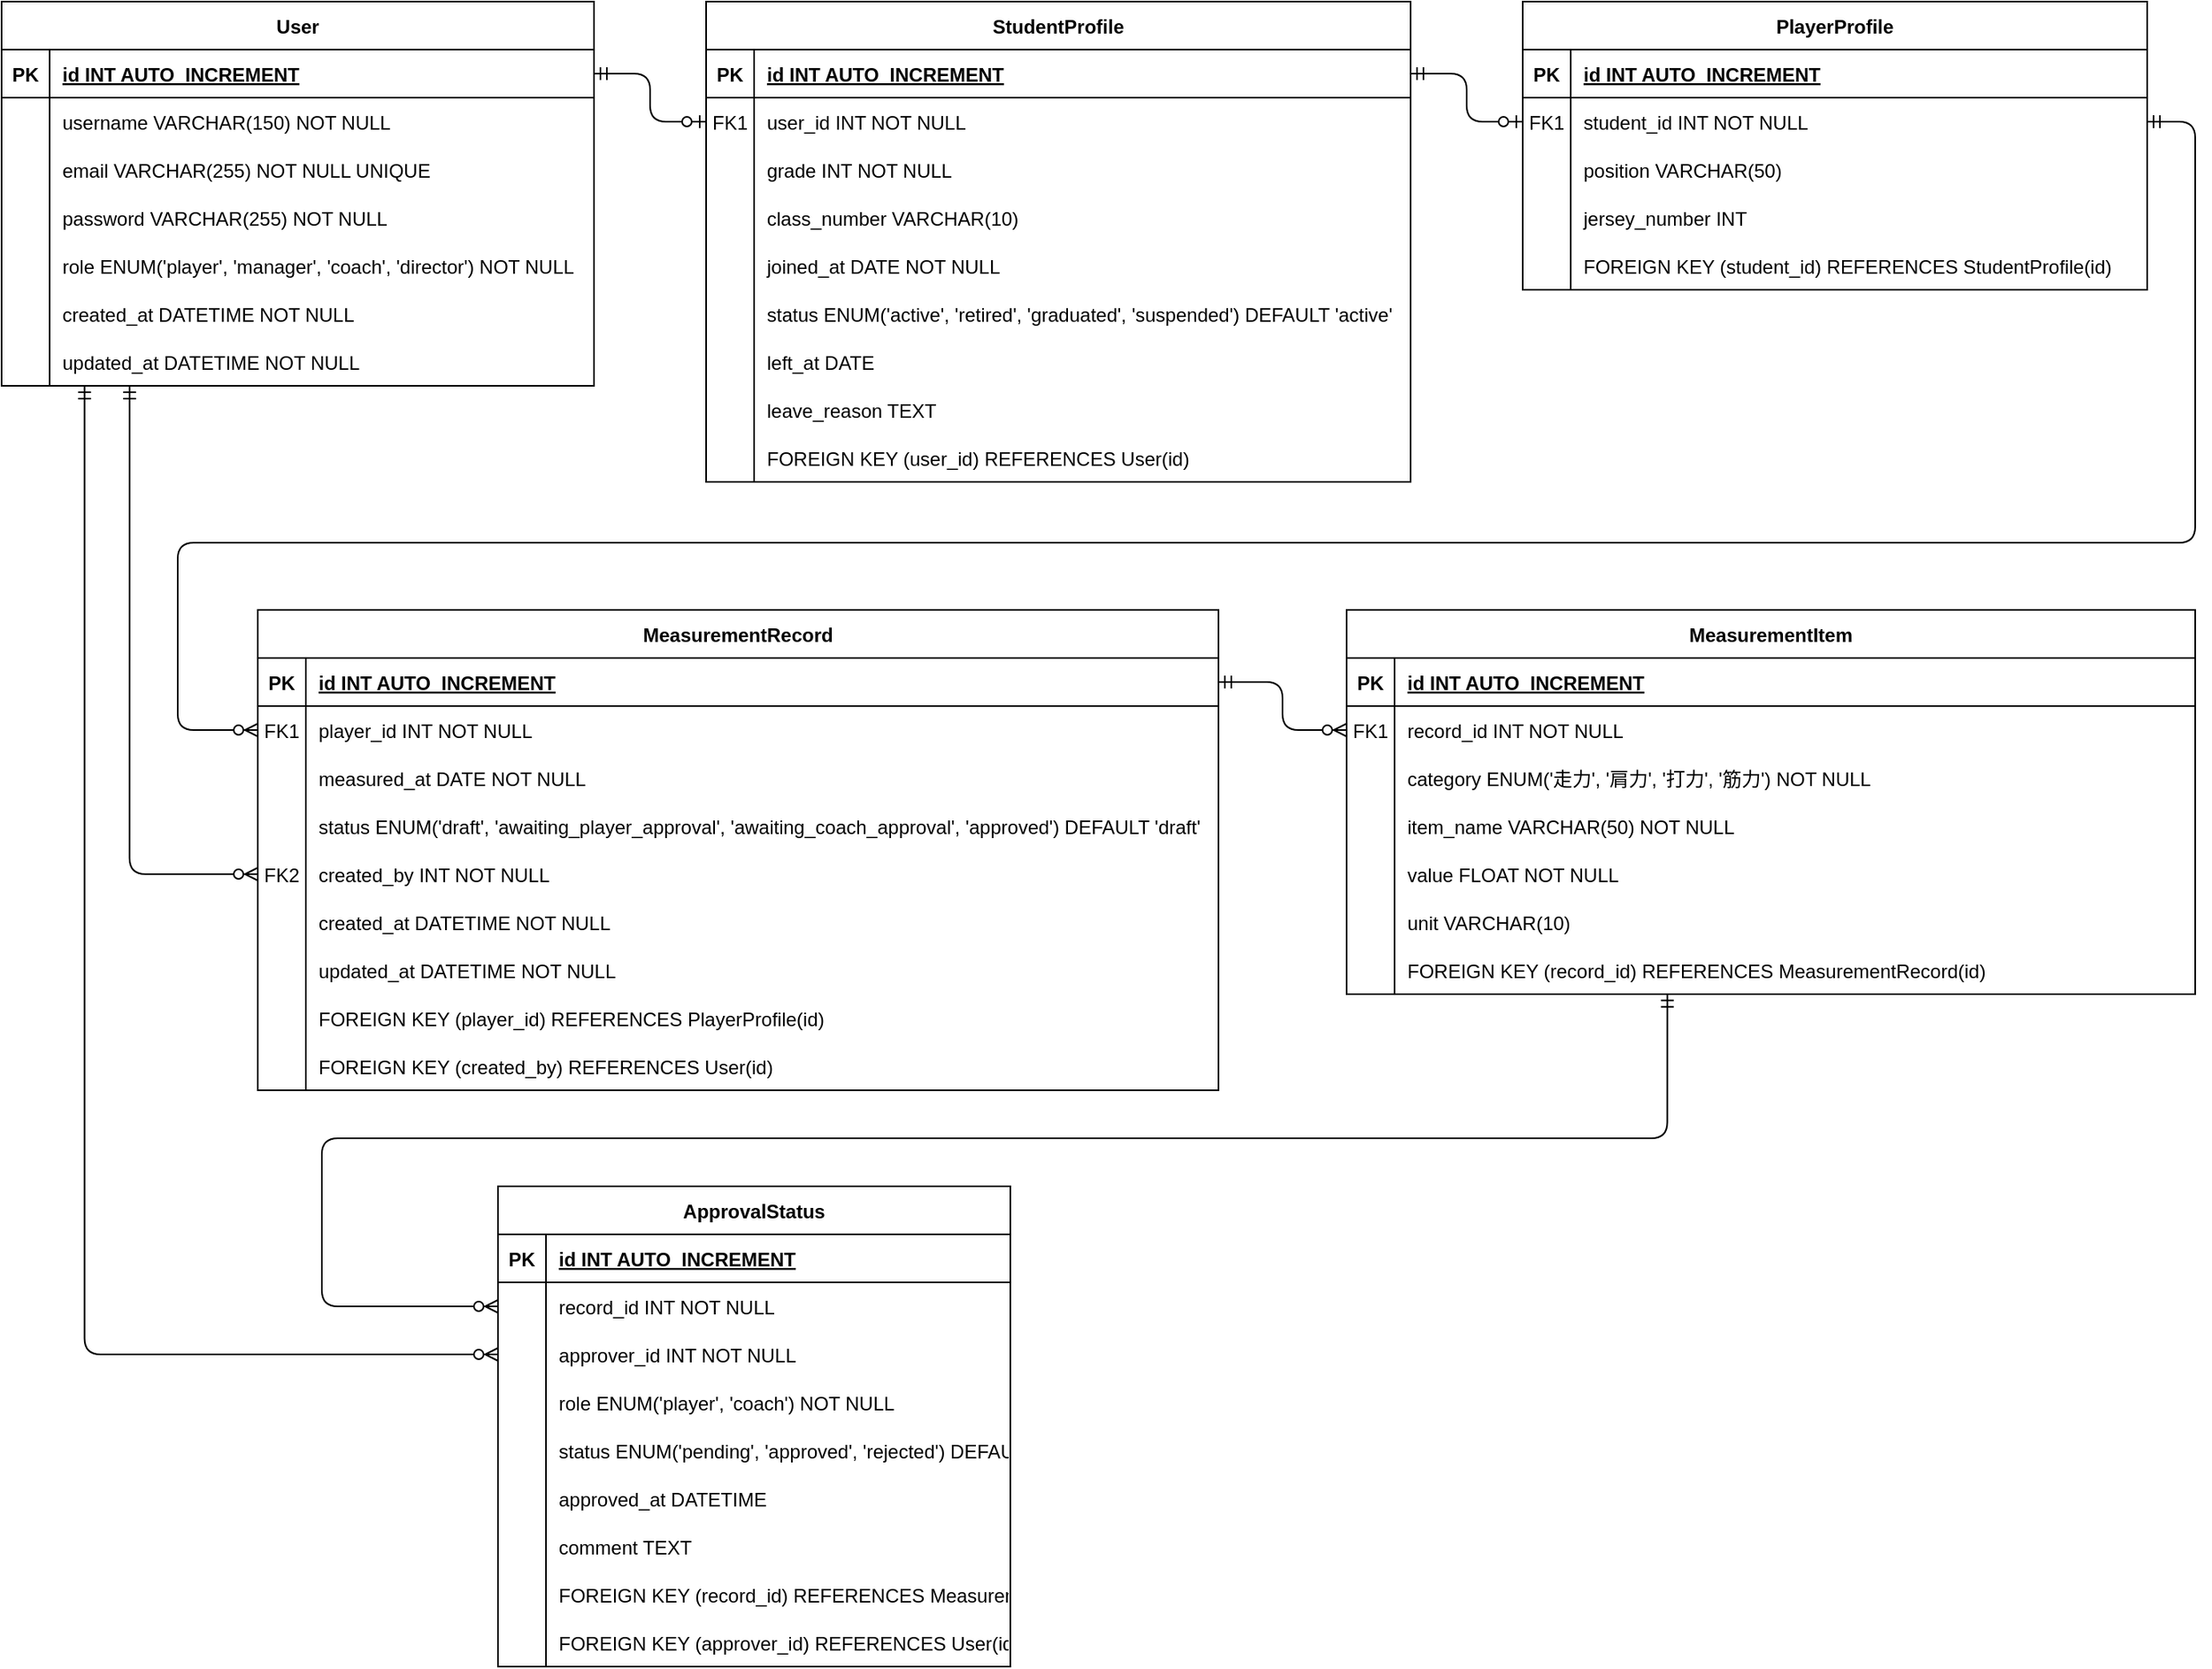 <mxfile version="27.0.9">
  <diagram id="R2lEEEUBdFMjLlhIrx00" name="Page-1">
    <mxGraphModel dx="3227" dy="1482" grid="1" gridSize="10" guides="1" tooltips="1" connect="1" arrows="1" fold="1" page="1" pageScale="1" pageWidth="850" pageHeight="1100" math="0" shadow="0" extFonts="Permanent Marker^https://fonts.googleapis.com/css?family=Permanent+Marker">
      <root>
        <mxCell id="0" />
        <mxCell id="1" parent="0" />
        <mxCell id="RUxIvZRB7XPH0YZIQcYa-138" value="User" style="shape=table;startSize=30;container=1;collapsible=1;childLayout=tableLayout;fixedRows=1;rowLines=0;fontStyle=1;align=center;resizeLast=1;" parent="1" vertex="1">
          <mxGeometry x="-820" y="30" width="370" height="240" as="geometry" />
        </mxCell>
        <mxCell id="RUxIvZRB7XPH0YZIQcYa-139" value="" style="shape=tableRow;horizontal=0;startSize=0;swimlaneHead=0;swimlaneBody=0;fillColor=none;collapsible=0;dropTarget=0;points=[[0,0.5],[1,0.5]];portConstraint=eastwest;strokeColor=inherit;top=0;left=0;right=0;bottom=1;" parent="RUxIvZRB7XPH0YZIQcYa-138" vertex="1">
          <mxGeometry y="30" width="370" height="30" as="geometry" />
        </mxCell>
        <mxCell id="RUxIvZRB7XPH0YZIQcYa-140" value="PK" style="shape=partialRectangle;overflow=hidden;connectable=0;fillColor=none;strokeColor=inherit;top=0;left=0;bottom=0;right=0;fontStyle=1;" parent="RUxIvZRB7XPH0YZIQcYa-139" vertex="1">
          <mxGeometry width="30" height="30" as="geometry">
            <mxRectangle width="30" height="30" as="alternateBounds" />
          </mxGeometry>
        </mxCell>
        <mxCell id="RUxIvZRB7XPH0YZIQcYa-141" value="id INT  AUTO_INCREMENT" style="shape=partialRectangle;overflow=hidden;connectable=0;fillColor=none;align=left;strokeColor=inherit;top=0;left=0;bottom=0;right=0;spacingLeft=6;fontStyle=5;" parent="RUxIvZRB7XPH0YZIQcYa-139" vertex="1">
          <mxGeometry x="30" width="340" height="30" as="geometry">
            <mxRectangle width="340" height="30" as="alternateBounds" />
          </mxGeometry>
        </mxCell>
        <mxCell id="RUxIvZRB7XPH0YZIQcYa-142" value="" style="shape=tableRow;horizontal=0;startSize=0;swimlaneHead=0;swimlaneBody=0;fillColor=none;collapsible=0;dropTarget=0;points=[[0,0.5],[1,0.5]];portConstraint=eastwest;strokeColor=inherit;top=0;left=0;right=0;bottom=0;" parent="RUxIvZRB7XPH0YZIQcYa-138" vertex="1">
          <mxGeometry y="60" width="370" height="30" as="geometry" />
        </mxCell>
        <mxCell id="RUxIvZRB7XPH0YZIQcYa-143" value="" style="shape=partialRectangle;overflow=hidden;connectable=0;fillColor=none;strokeColor=inherit;top=0;left=0;bottom=0;right=0;" parent="RUxIvZRB7XPH0YZIQcYa-142" vertex="1">
          <mxGeometry width="30" height="30" as="geometry">
            <mxRectangle width="30" height="30" as="alternateBounds" />
          </mxGeometry>
        </mxCell>
        <mxCell id="RUxIvZRB7XPH0YZIQcYa-144" value="username VARCHAR(150) NOT NULL" style="shape=partialRectangle;overflow=hidden;connectable=0;fillColor=none;align=left;strokeColor=inherit;top=0;left=0;bottom=0;right=0;spacingLeft=6;" parent="RUxIvZRB7XPH0YZIQcYa-142" vertex="1">
          <mxGeometry x="30" width="340" height="30" as="geometry">
            <mxRectangle width="340" height="30" as="alternateBounds" />
          </mxGeometry>
        </mxCell>
        <mxCell id="RUxIvZRB7XPH0YZIQcYa-145" value="" style="shape=tableRow;horizontal=0;startSize=0;swimlaneHead=0;swimlaneBody=0;fillColor=none;collapsible=0;dropTarget=0;points=[[0,0.5],[1,0.5]];portConstraint=eastwest;strokeColor=inherit;top=0;left=0;right=0;bottom=0;" parent="RUxIvZRB7XPH0YZIQcYa-138" vertex="1">
          <mxGeometry y="90" width="370" height="30" as="geometry" />
        </mxCell>
        <mxCell id="RUxIvZRB7XPH0YZIQcYa-146" value="" style="shape=partialRectangle;overflow=hidden;connectable=0;fillColor=none;strokeColor=inherit;top=0;left=0;bottom=0;right=0;" parent="RUxIvZRB7XPH0YZIQcYa-145" vertex="1">
          <mxGeometry width="30" height="30" as="geometry">
            <mxRectangle width="30" height="30" as="alternateBounds" />
          </mxGeometry>
        </mxCell>
        <mxCell id="RUxIvZRB7XPH0YZIQcYa-147" value="email VARCHAR(255) NOT NULL UNIQUE" style="shape=partialRectangle;overflow=hidden;connectable=0;fillColor=none;align=left;strokeColor=inherit;top=0;left=0;bottom=0;right=0;spacingLeft=6;" parent="RUxIvZRB7XPH0YZIQcYa-145" vertex="1">
          <mxGeometry x="30" width="340" height="30" as="geometry">
            <mxRectangle width="340" height="30" as="alternateBounds" />
          </mxGeometry>
        </mxCell>
        <mxCell id="RUxIvZRB7XPH0YZIQcYa-148" value="" style="shape=tableRow;horizontal=0;startSize=0;swimlaneHead=0;swimlaneBody=0;fillColor=none;collapsible=0;dropTarget=0;points=[[0,0.5],[1,0.5]];portConstraint=eastwest;strokeColor=inherit;top=0;left=0;right=0;bottom=0;" parent="RUxIvZRB7XPH0YZIQcYa-138" vertex="1">
          <mxGeometry y="120" width="370" height="30" as="geometry" />
        </mxCell>
        <mxCell id="RUxIvZRB7XPH0YZIQcYa-149" value="" style="shape=partialRectangle;overflow=hidden;connectable=0;fillColor=none;strokeColor=inherit;top=0;left=0;bottom=0;right=0;" parent="RUxIvZRB7XPH0YZIQcYa-148" vertex="1">
          <mxGeometry width="30" height="30" as="geometry">
            <mxRectangle width="30" height="30" as="alternateBounds" />
          </mxGeometry>
        </mxCell>
        <mxCell id="RUxIvZRB7XPH0YZIQcYa-150" value="password VARCHAR(255) NOT NULL" style="shape=partialRectangle;overflow=hidden;connectable=0;fillColor=none;align=left;strokeColor=inherit;top=0;left=0;bottom=0;right=0;spacingLeft=6;" parent="RUxIvZRB7XPH0YZIQcYa-148" vertex="1">
          <mxGeometry x="30" width="340" height="30" as="geometry">
            <mxRectangle width="340" height="30" as="alternateBounds" />
          </mxGeometry>
        </mxCell>
        <mxCell id="RUxIvZRB7XPH0YZIQcYa-151" value="" style="shape=tableRow;horizontal=0;startSize=0;swimlaneHead=0;swimlaneBody=0;fillColor=none;collapsible=0;dropTarget=0;points=[[0,0.5],[1,0.5]];portConstraint=eastwest;strokeColor=inherit;top=0;left=0;right=0;bottom=0;" parent="RUxIvZRB7XPH0YZIQcYa-138" vertex="1">
          <mxGeometry y="150" width="370" height="30" as="geometry" />
        </mxCell>
        <mxCell id="RUxIvZRB7XPH0YZIQcYa-152" value="" style="shape=partialRectangle;overflow=hidden;connectable=0;fillColor=none;strokeColor=inherit;top=0;left=0;bottom=0;right=0;" parent="RUxIvZRB7XPH0YZIQcYa-151" vertex="1">
          <mxGeometry width="30" height="30" as="geometry">
            <mxRectangle width="30" height="30" as="alternateBounds" />
          </mxGeometry>
        </mxCell>
        <mxCell id="RUxIvZRB7XPH0YZIQcYa-153" value="role ENUM(&#39;player&#39;, &#39;manager&#39;, &#39;coach&#39;, &#39;director&#39;) NOT NULL" style="shape=partialRectangle;overflow=hidden;connectable=0;fillColor=none;align=left;strokeColor=inherit;top=0;left=0;bottom=0;right=0;spacingLeft=6;" parent="RUxIvZRB7XPH0YZIQcYa-151" vertex="1">
          <mxGeometry x="30" width="340" height="30" as="geometry">
            <mxRectangle width="340" height="30" as="alternateBounds" />
          </mxGeometry>
        </mxCell>
        <mxCell id="RUxIvZRB7XPH0YZIQcYa-154" value="" style="shape=tableRow;horizontal=0;startSize=0;swimlaneHead=0;swimlaneBody=0;fillColor=none;collapsible=0;dropTarget=0;points=[[0,0.5],[1,0.5]];portConstraint=eastwest;strokeColor=inherit;top=0;left=0;right=0;bottom=0;" parent="RUxIvZRB7XPH0YZIQcYa-138" vertex="1">
          <mxGeometry y="180" width="370" height="30" as="geometry" />
        </mxCell>
        <mxCell id="RUxIvZRB7XPH0YZIQcYa-155" value="" style="shape=partialRectangle;overflow=hidden;connectable=0;fillColor=none;strokeColor=inherit;top=0;left=0;bottom=0;right=0;" parent="RUxIvZRB7XPH0YZIQcYa-154" vertex="1">
          <mxGeometry width="30" height="30" as="geometry">
            <mxRectangle width="30" height="30" as="alternateBounds" />
          </mxGeometry>
        </mxCell>
        <mxCell id="RUxIvZRB7XPH0YZIQcYa-156" value="created_at DATETIME NOT NULL" style="shape=partialRectangle;overflow=hidden;connectable=0;fillColor=none;align=left;strokeColor=inherit;top=0;left=0;bottom=0;right=0;spacingLeft=6;" parent="RUxIvZRB7XPH0YZIQcYa-154" vertex="1">
          <mxGeometry x="30" width="340" height="30" as="geometry">
            <mxRectangle width="340" height="30" as="alternateBounds" />
          </mxGeometry>
        </mxCell>
        <mxCell id="RUxIvZRB7XPH0YZIQcYa-157" value="" style="shape=tableRow;horizontal=0;startSize=0;swimlaneHead=0;swimlaneBody=0;fillColor=none;collapsible=0;dropTarget=0;points=[[0,0.5],[1,0.5]];portConstraint=eastwest;strokeColor=inherit;top=0;left=0;right=0;bottom=0;" parent="RUxIvZRB7XPH0YZIQcYa-138" vertex="1">
          <mxGeometry y="210" width="370" height="30" as="geometry" />
        </mxCell>
        <mxCell id="RUxIvZRB7XPH0YZIQcYa-158" value="" style="shape=partialRectangle;overflow=hidden;connectable=0;fillColor=none;strokeColor=inherit;top=0;left=0;bottom=0;right=0;" parent="RUxIvZRB7XPH0YZIQcYa-157" vertex="1">
          <mxGeometry width="30" height="30" as="geometry">
            <mxRectangle width="30" height="30" as="alternateBounds" />
          </mxGeometry>
        </mxCell>
        <mxCell id="RUxIvZRB7XPH0YZIQcYa-159" value="updated_at DATETIME NOT NULL" style="shape=partialRectangle;overflow=hidden;connectable=0;fillColor=none;align=left;strokeColor=inherit;top=0;left=0;bottom=0;right=0;spacingLeft=6;" parent="RUxIvZRB7XPH0YZIQcYa-157" vertex="1">
          <mxGeometry x="30" width="340" height="30" as="geometry">
            <mxRectangle width="340" height="30" as="alternateBounds" />
          </mxGeometry>
        </mxCell>
        <mxCell id="RUxIvZRB7XPH0YZIQcYa-160" value="StudentProfile" style="shape=table;startSize=30;container=1;collapsible=1;childLayout=tableLayout;fixedRows=1;rowLines=0;fontStyle=1;align=center;resizeLast=1;" parent="1" vertex="1">
          <mxGeometry x="-380" y="30" width="440" height="300" as="geometry" />
        </mxCell>
        <mxCell id="RUxIvZRB7XPH0YZIQcYa-161" value="" style="shape=tableRow;horizontal=0;startSize=0;swimlaneHead=0;swimlaneBody=0;fillColor=none;collapsible=0;dropTarget=0;points=[[0,0.5],[1,0.5]];portConstraint=eastwest;strokeColor=inherit;top=0;left=0;right=0;bottom=1;" parent="RUxIvZRB7XPH0YZIQcYa-160" vertex="1">
          <mxGeometry y="30" width="440" height="30" as="geometry" />
        </mxCell>
        <mxCell id="RUxIvZRB7XPH0YZIQcYa-162" value="PK" style="shape=partialRectangle;overflow=hidden;connectable=0;fillColor=none;strokeColor=inherit;top=0;left=0;bottom=0;right=0;fontStyle=1;" parent="RUxIvZRB7XPH0YZIQcYa-161" vertex="1">
          <mxGeometry width="30" height="30" as="geometry">
            <mxRectangle width="30" height="30" as="alternateBounds" />
          </mxGeometry>
        </mxCell>
        <mxCell id="RUxIvZRB7XPH0YZIQcYa-163" value="id INT  AUTO_INCREMENT" style="shape=partialRectangle;overflow=hidden;connectable=0;fillColor=none;align=left;strokeColor=inherit;top=0;left=0;bottom=0;right=0;spacingLeft=6;fontStyle=5;" parent="RUxIvZRB7XPH0YZIQcYa-161" vertex="1">
          <mxGeometry x="30" width="410" height="30" as="geometry">
            <mxRectangle width="410" height="30" as="alternateBounds" />
          </mxGeometry>
        </mxCell>
        <mxCell id="RUxIvZRB7XPH0YZIQcYa-164" value="" style="shape=tableRow;horizontal=0;startSize=0;swimlaneHead=0;swimlaneBody=0;fillColor=none;collapsible=0;dropTarget=0;points=[[0,0.5],[1,0.5]];portConstraint=eastwest;strokeColor=inherit;top=0;left=0;right=0;bottom=0;" parent="RUxIvZRB7XPH0YZIQcYa-160" vertex="1">
          <mxGeometry y="60" width="440" height="30" as="geometry" />
        </mxCell>
        <mxCell id="RUxIvZRB7XPH0YZIQcYa-165" value="FK1" style="shape=partialRectangle;overflow=hidden;connectable=0;fillColor=none;strokeColor=inherit;top=0;left=0;bottom=0;right=0;" parent="RUxIvZRB7XPH0YZIQcYa-164" vertex="1">
          <mxGeometry width="30" height="30" as="geometry">
            <mxRectangle width="30" height="30" as="alternateBounds" />
          </mxGeometry>
        </mxCell>
        <mxCell id="RUxIvZRB7XPH0YZIQcYa-166" value="user_id INT NOT NULL" style="shape=partialRectangle;overflow=hidden;connectable=0;fillColor=none;align=left;strokeColor=inherit;top=0;left=0;bottom=0;right=0;spacingLeft=6;" parent="RUxIvZRB7XPH0YZIQcYa-164" vertex="1">
          <mxGeometry x="30" width="410" height="30" as="geometry">
            <mxRectangle width="410" height="30" as="alternateBounds" />
          </mxGeometry>
        </mxCell>
        <mxCell id="RUxIvZRB7XPH0YZIQcYa-167" value="" style="shape=tableRow;horizontal=0;startSize=0;swimlaneHead=0;swimlaneBody=0;fillColor=none;collapsible=0;dropTarget=0;points=[[0,0.5],[1,0.5]];portConstraint=eastwest;strokeColor=inherit;top=0;left=0;right=0;bottom=0;" parent="RUxIvZRB7XPH0YZIQcYa-160" vertex="1">
          <mxGeometry y="90" width="440" height="30" as="geometry" />
        </mxCell>
        <mxCell id="RUxIvZRB7XPH0YZIQcYa-168" value="" style="shape=partialRectangle;overflow=hidden;connectable=0;fillColor=none;strokeColor=inherit;top=0;left=0;bottom=0;right=0;" parent="RUxIvZRB7XPH0YZIQcYa-167" vertex="1">
          <mxGeometry width="30" height="30" as="geometry">
            <mxRectangle width="30" height="30" as="alternateBounds" />
          </mxGeometry>
        </mxCell>
        <mxCell id="RUxIvZRB7XPH0YZIQcYa-169" value="grade INT NOT NULL" style="shape=partialRectangle;overflow=hidden;connectable=0;fillColor=none;align=left;strokeColor=inherit;top=0;left=0;bottom=0;right=0;spacingLeft=6;" parent="RUxIvZRB7XPH0YZIQcYa-167" vertex="1">
          <mxGeometry x="30" width="410" height="30" as="geometry">
            <mxRectangle width="410" height="30" as="alternateBounds" />
          </mxGeometry>
        </mxCell>
        <mxCell id="RUxIvZRB7XPH0YZIQcYa-170" value="" style="shape=tableRow;horizontal=0;startSize=0;swimlaneHead=0;swimlaneBody=0;fillColor=none;collapsible=0;dropTarget=0;points=[[0,0.5],[1,0.5]];portConstraint=eastwest;strokeColor=inherit;top=0;left=0;right=0;bottom=0;" parent="RUxIvZRB7XPH0YZIQcYa-160" vertex="1">
          <mxGeometry y="120" width="440" height="30" as="geometry" />
        </mxCell>
        <mxCell id="RUxIvZRB7XPH0YZIQcYa-171" value="" style="shape=partialRectangle;overflow=hidden;connectable=0;fillColor=none;strokeColor=inherit;top=0;left=0;bottom=0;right=0;" parent="RUxIvZRB7XPH0YZIQcYa-170" vertex="1">
          <mxGeometry width="30" height="30" as="geometry">
            <mxRectangle width="30" height="30" as="alternateBounds" />
          </mxGeometry>
        </mxCell>
        <mxCell id="RUxIvZRB7XPH0YZIQcYa-172" value="class_number VARCHAR(10)" style="shape=partialRectangle;overflow=hidden;connectable=0;fillColor=none;align=left;strokeColor=inherit;top=0;left=0;bottom=0;right=0;spacingLeft=6;" parent="RUxIvZRB7XPH0YZIQcYa-170" vertex="1">
          <mxGeometry x="30" width="410" height="30" as="geometry">
            <mxRectangle width="410" height="30" as="alternateBounds" />
          </mxGeometry>
        </mxCell>
        <mxCell id="RUxIvZRB7XPH0YZIQcYa-173" value="" style="shape=tableRow;horizontal=0;startSize=0;swimlaneHead=0;swimlaneBody=0;fillColor=none;collapsible=0;dropTarget=0;points=[[0,0.5],[1,0.5]];portConstraint=eastwest;strokeColor=inherit;top=0;left=0;right=0;bottom=0;" parent="RUxIvZRB7XPH0YZIQcYa-160" vertex="1">
          <mxGeometry y="150" width="440" height="30" as="geometry" />
        </mxCell>
        <mxCell id="RUxIvZRB7XPH0YZIQcYa-174" value="" style="shape=partialRectangle;overflow=hidden;connectable=0;fillColor=none;strokeColor=inherit;top=0;left=0;bottom=0;right=0;" parent="RUxIvZRB7XPH0YZIQcYa-173" vertex="1">
          <mxGeometry width="30" height="30" as="geometry">
            <mxRectangle width="30" height="30" as="alternateBounds" />
          </mxGeometry>
        </mxCell>
        <mxCell id="RUxIvZRB7XPH0YZIQcYa-175" value="joined_at DATE NOT NULL" style="shape=partialRectangle;overflow=hidden;connectable=0;fillColor=none;align=left;strokeColor=inherit;top=0;left=0;bottom=0;right=0;spacingLeft=6;" parent="RUxIvZRB7XPH0YZIQcYa-173" vertex="1">
          <mxGeometry x="30" width="410" height="30" as="geometry">
            <mxRectangle width="410" height="30" as="alternateBounds" />
          </mxGeometry>
        </mxCell>
        <mxCell id="RUxIvZRB7XPH0YZIQcYa-176" value="" style="shape=tableRow;horizontal=0;startSize=0;swimlaneHead=0;swimlaneBody=0;fillColor=none;collapsible=0;dropTarget=0;points=[[0,0.5],[1,0.5]];portConstraint=eastwest;strokeColor=inherit;top=0;left=0;right=0;bottom=0;" parent="RUxIvZRB7XPH0YZIQcYa-160" vertex="1">
          <mxGeometry y="180" width="440" height="30" as="geometry" />
        </mxCell>
        <mxCell id="RUxIvZRB7XPH0YZIQcYa-177" value="" style="shape=partialRectangle;overflow=hidden;connectable=0;fillColor=none;strokeColor=inherit;top=0;left=0;bottom=0;right=0;" parent="RUxIvZRB7XPH0YZIQcYa-176" vertex="1">
          <mxGeometry width="30" height="30" as="geometry">
            <mxRectangle width="30" height="30" as="alternateBounds" />
          </mxGeometry>
        </mxCell>
        <mxCell id="RUxIvZRB7XPH0YZIQcYa-178" value="status ENUM(&#39;active&#39;, &#39;retired&#39;, &#39;graduated&#39;, &#39;suspended&#39;) DEFAULT &#39;active&#39;" style="shape=partialRectangle;overflow=hidden;connectable=0;fillColor=none;align=left;strokeColor=inherit;top=0;left=0;bottom=0;right=0;spacingLeft=6;" parent="RUxIvZRB7XPH0YZIQcYa-176" vertex="1">
          <mxGeometry x="30" width="410" height="30" as="geometry">
            <mxRectangle width="410" height="30" as="alternateBounds" />
          </mxGeometry>
        </mxCell>
        <mxCell id="RUxIvZRB7XPH0YZIQcYa-179" value="" style="shape=tableRow;horizontal=0;startSize=0;swimlaneHead=0;swimlaneBody=0;fillColor=none;collapsible=0;dropTarget=0;points=[[0,0.5],[1,0.5]];portConstraint=eastwest;strokeColor=inherit;top=0;left=0;right=0;bottom=0;" parent="RUxIvZRB7XPH0YZIQcYa-160" vertex="1">
          <mxGeometry y="210" width="440" height="30" as="geometry" />
        </mxCell>
        <mxCell id="RUxIvZRB7XPH0YZIQcYa-180" value="" style="shape=partialRectangle;overflow=hidden;connectable=0;fillColor=none;strokeColor=inherit;top=0;left=0;bottom=0;right=0;" parent="RUxIvZRB7XPH0YZIQcYa-179" vertex="1">
          <mxGeometry width="30" height="30" as="geometry">
            <mxRectangle width="30" height="30" as="alternateBounds" />
          </mxGeometry>
        </mxCell>
        <mxCell id="RUxIvZRB7XPH0YZIQcYa-181" value="left_at DATE" style="shape=partialRectangle;overflow=hidden;connectable=0;fillColor=none;align=left;strokeColor=inherit;top=0;left=0;bottom=0;right=0;spacingLeft=6;" parent="RUxIvZRB7XPH0YZIQcYa-179" vertex="1">
          <mxGeometry x="30" width="410" height="30" as="geometry">
            <mxRectangle width="410" height="30" as="alternateBounds" />
          </mxGeometry>
        </mxCell>
        <mxCell id="RUxIvZRB7XPH0YZIQcYa-182" value="" style="shape=tableRow;horizontal=0;startSize=0;swimlaneHead=0;swimlaneBody=0;fillColor=none;collapsible=0;dropTarget=0;points=[[0,0.5],[1,0.5]];portConstraint=eastwest;strokeColor=inherit;top=0;left=0;right=0;bottom=0;" parent="RUxIvZRB7XPH0YZIQcYa-160" vertex="1">
          <mxGeometry y="240" width="440" height="30" as="geometry" />
        </mxCell>
        <mxCell id="RUxIvZRB7XPH0YZIQcYa-183" value="" style="shape=partialRectangle;overflow=hidden;connectable=0;fillColor=none;strokeColor=inherit;top=0;left=0;bottom=0;right=0;" parent="RUxIvZRB7XPH0YZIQcYa-182" vertex="1">
          <mxGeometry width="30" height="30" as="geometry">
            <mxRectangle width="30" height="30" as="alternateBounds" />
          </mxGeometry>
        </mxCell>
        <mxCell id="RUxIvZRB7XPH0YZIQcYa-184" value="leave_reason TEXT" style="shape=partialRectangle;overflow=hidden;connectable=0;fillColor=none;align=left;strokeColor=inherit;top=0;left=0;bottom=0;right=0;spacingLeft=6;" parent="RUxIvZRB7XPH0YZIQcYa-182" vertex="1">
          <mxGeometry x="30" width="410" height="30" as="geometry">
            <mxRectangle width="410" height="30" as="alternateBounds" />
          </mxGeometry>
        </mxCell>
        <mxCell id="RUxIvZRB7XPH0YZIQcYa-185" value="" style="shape=tableRow;horizontal=0;startSize=0;swimlaneHead=0;swimlaneBody=0;fillColor=none;collapsible=0;dropTarget=0;points=[[0,0.5],[1,0.5]];portConstraint=eastwest;strokeColor=inherit;top=0;left=0;right=0;bottom=0;" parent="RUxIvZRB7XPH0YZIQcYa-160" vertex="1">
          <mxGeometry y="270" width="440" height="30" as="geometry" />
        </mxCell>
        <mxCell id="RUxIvZRB7XPH0YZIQcYa-186" value="" style="shape=partialRectangle;overflow=hidden;connectable=0;fillColor=none;strokeColor=inherit;top=0;left=0;bottom=0;right=0;" parent="RUxIvZRB7XPH0YZIQcYa-185" vertex="1">
          <mxGeometry width="30" height="30" as="geometry">
            <mxRectangle width="30" height="30" as="alternateBounds" />
          </mxGeometry>
        </mxCell>
        <mxCell id="RUxIvZRB7XPH0YZIQcYa-187" value="FOREIGN KEY (user_id) REFERENCES User(id)" style="shape=partialRectangle;overflow=hidden;connectable=0;fillColor=none;align=left;strokeColor=inherit;top=0;left=0;bottom=0;right=0;spacingLeft=6;" parent="RUxIvZRB7XPH0YZIQcYa-185" vertex="1">
          <mxGeometry x="30" width="410" height="30" as="geometry">
            <mxRectangle width="410" height="30" as="alternateBounds" />
          </mxGeometry>
        </mxCell>
        <mxCell id="RUxIvZRB7XPH0YZIQcYa-188" value="PlayerProfile" style="shape=table;startSize=30;container=1;collapsible=1;childLayout=tableLayout;fixedRows=1;rowLines=0;fontStyle=1;align=center;resizeLast=1;" parent="1" vertex="1">
          <mxGeometry x="130" y="30" width="390" height="180" as="geometry" />
        </mxCell>
        <mxCell id="RUxIvZRB7XPH0YZIQcYa-189" value="" style="shape=tableRow;horizontal=0;startSize=0;swimlaneHead=0;swimlaneBody=0;fillColor=none;collapsible=0;dropTarget=0;points=[[0,0.5],[1,0.5]];portConstraint=eastwest;strokeColor=inherit;top=0;left=0;right=0;bottom=1;" parent="RUxIvZRB7XPH0YZIQcYa-188" vertex="1">
          <mxGeometry y="30" width="390" height="30" as="geometry" />
        </mxCell>
        <mxCell id="RUxIvZRB7XPH0YZIQcYa-190" value="PK" style="shape=partialRectangle;overflow=hidden;connectable=0;fillColor=none;strokeColor=inherit;top=0;left=0;bottom=0;right=0;fontStyle=1;" parent="RUxIvZRB7XPH0YZIQcYa-189" vertex="1">
          <mxGeometry width="30" height="30" as="geometry">
            <mxRectangle width="30" height="30" as="alternateBounds" />
          </mxGeometry>
        </mxCell>
        <mxCell id="RUxIvZRB7XPH0YZIQcYa-191" value="id INT  AUTO_INCREMENT" style="shape=partialRectangle;overflow=hidden;connectable=0;fillColor=none;align=left;strokeColor=inherit;top=0;left=0;bottom=0;right=0;spacingLeft=6;fontStyle=5;" parent="RUxIvZRB7XPH0YZIQcYa-189" vertex="1">
          <mxGeometry x="30" width="360" height="30" as="geometry">
            <mxRectangle width="360" height="30" as="alternateBounds" />
          </mxGeometry>
        </mxCell>
        <mxCell id="RUxIvZRB7XPH0YZIQcYa-192" value="" style="shape=tableRow;horizontal=0;startSize=0;swimlaneHead=0;swimlaneBody=0;fillColor=none;collapsible=0;dropTarget=0;points=[[0,0.5],[1,0.5]];portConstraint=eastwest;strokeColor=inherit;top=0;left=0;right=0;bottom=0;" parent="RUxIvZRB7XPH0YZIQcYa-188" vertex="1">
          <mxGeometry y="60" width="390" height="30" as="geometry" />
        </mxCell>
        <mxCell id="RUxIvZRB7XPH0YZIQcYa-193" value="FK1" style="shape=partialRectangle;overflow=hidden;connectable=0;fillColor=none;strokeColor=inherit;top=0;left=0;bottom=0;right=0;" parent="RUxIvZRB7XPH0YZIQcYa-192" vertex="1">
          <mxGeometry width="30" height="30" as="geometry">
            <mxRectangle width="30" height="30" as="alternateBounds" />
          </mxGeometry>
        </mxCell>
        <mxCell id="RUxIvZRB7XPH0YZIQcYa-194" value="student_id INT NOT NULL" style="shape=partialRectangle;overflow=hidden;connectable=0;fillColor=none;align=left;strokeColor=inherit;top=0;left=0;bottom=0;right=0;spacingLeft=6;" parent="RUxIvZRB7XPH0YZIQcYa-192" vertex="1">
          <mxGeometry x="30" width="360" height="30" as="geometry">
            <mxRectangle width="360" height="30" as="alternateBounds" />
          </mxGeometry>
        </mxCell>
        <mxCell id="RUxIvZRB7XPH0YZIQcYa-195" value="" style="shape=tableRow;horizontal=0;startSize=0;swimlaneHead=0;swimlaneBody=0;fillColor=none;collapsible=0;dropTarget=0;points=[[0,0.5],[1,0.5]];portConstraint=eastwest;strokeColor=inherit;top=0;left=0;right=0;bottom=0;" parent="RUxIvZRB7XPH0YZIQcYa-188" vertex="1">
          <mxGeometry y="90" width="390" height="30" as="geometry" />
        </mxCell>
        <mxCell id="RUxIvZRB7XPH0YZIQcYa-196" value="" style="shape=partialRectangle;overflow=hidden;connectable=0;fillColor=none;strokeColor=inherit;top=0;left=0;bottom=0;right=0;" parent="RUxIvZRB7XPH0YZIQcYa-195" vertex="1">
          <mxGeometry width="30" height="30" as="geometry">
            <mxRectangle width="30" height="30" as="alternateBounds" />
          </mxGeometry>
        </mxCell>
        <mxCell id="RUxIvZRB7XPH0YZIQcYa-197" value="position VARCHAR(50)" style="shape=partialRectangle;overflow=hidden;connectable=0;fillColor=none;align=left;strokeColor=inherit;top=0;left=0;bottom=0;right=0;spacingLeft=6;" parent="RUxIvZRB7XPH0YZIQcYa-195" vertex="1">
          <mxGeometry x="30" width="360" height="30" as="geometry">
            <mxRectangle width="360" height="30" as="alternateBounds" />
          </mxGeometry>
        </mxCell>
        <mxCell id="RUxIvZRB7XPH0YZIQcYa-198" value="" style="shape=tableRow;horizontal=0;startSize=0;swimlaneHead=0;swimlaneBody=0;fillColor=none;collapsible=0;dropTarget=0;points=[[0,0.5],[1,0.5]];portConstraint=eastwest;strokeColor=inherit;top=0;left=0;right=0;bottom=0;" parent="RUxIvZRB7XPH0YZIQcYa-188" vertex="1">
          <mxGeometry y="120" width="390" height="30" as="geometry" />
        </mxCell>
        <mxCell id="RUxIvZRB7XPH0YZIQcYa-199" value="" style="shape=partialRectangle;overflow=hidden;connectable=0;fillColor=none;strokeColor=inherit;top=0;left=0;bottom=0;right=0;" parent="RUxIvZRB7XPH0YZIQcYa-198" vertex="1">
          <mxGeometry width="30" height="30" as="geometry">
            <mxRectangle width="30" height="30" as="alternateBounds" />
          </mxGeometry>
        </mxCell>
        <mxCell id="RUxIvZRB7XPH0YZIQcYa-200" value="jersey_number INT" style="shape=partialRectangle;overflow=hidden;connectable=0;fillColor=none;align=left;strokeColor=inherit;top=0;left=0;bottom=0;right=0;spacingLeft=6;" parent="RUxIvZRB7XPH0YZIQcYa-198" vertex="1">
          <mxGeometry x="30" width="360" height="30" as="geometry">
            <mxRectangle width="360" height="30" as="alternateBounds" />
          </mxGeometry>
        </mxCell>
        <mxCell id="RUxIvZRB7XPH0YZIQcYa-201" value="" style="shape=tableRow;horizontal=0;startSize=0;swimlaneHead=0;swimlaneBody=0;fillColor=none;collapsible=0;dropTarget=0;points=[[0,0.5],[1,0.5]];portConstraint=eastwest;strokeColor=inherit;top=0;left=0;right=0;bottom=0;" parent="RUxIvZRB7XPH0YZIQcYa-188" vertex="1">
          <mxGeometry y="150" width="390" height="30" as="geometry" />
        </mxCell>
        <mxCell id="RUxIvZRB7XPH0YZIQcYa-202" value="" style="shape=partialRectangle;overflow=hidden;connectable=0;fillColor=none;strokeColor=inherit;top=0;left=0;bottom=0;right=0;" parent="RUxIvZRB7XPH0YZIQcYa-201" vertex="1">
          <mxGeometry width="30" height="30" as="geometry">
            <mxRectangle width="30" height="30" as="alternateBounds" />
          </mxGeometry>
        </mxCell>
        <mxCell id="RUxIvZRB7XPH0YZIQcYa-203" value="FOREIGN KEY (student_id) REFERENCES StudentProfile(id)" style="shape=partialRectangle;overflow=hidden;connectable=0;fillColor=none;align=left;strokeColor=inherit;top=0;left=0;bottom=0;right=0;spacingLeft=6;" parent="RUxIvZRB7XPH0YZIQcYa-201" vertex="1">
          <mxGeometry x="30" width="360" height="30" as="geometry">
            <mxRectangle width="360" height="30" as="alternateBounds" />
          </mxGeometry>
        </mxCell>
        <mxCell id="RUxIvZRB7XPH0YZIQcYa-204" value="MeasurementRecord" style="shape=table;startSize=30;container=1;collapsible=1;childLayout=tableLayout;fixedRows=1;rowLines=0;fontStyle=1;align=center;resizeLast=1;" parent="1" vertex="1">
          <mxGeometry x="-660" y="410" width="600" height="300" as="geometry" />
        </mxCell>
        <mxCell id="RUxIvZRB7XPH0YZIQcYa-205" value="" style="shape=tableRow;horizontal=0;startSize=0;swimlaneHead=0;swimlaneBody=0;fillColor=none;collapsible=0;dropTarget=0;points=[[0,0.5],[1,0.5]];portConstraint=eastwest;strokeColor=inherit;top=0;left=0;right=0;bottom=1;" parent="RUxIvZRB7XPH0YZIQcYa-204" vertex="1">
          <mxGeometry y="30" width="600" height="30" as="geometry" />
        </mxCell>
        <mxCell id="RUxIvZRB7XPH0YZIQcYa-206" value="PK" style="shape=partialRectangle;overflow=hidden;connectable=0;fillColor=none;strokeColor=inherit;top=0;left=0;bottom=0;right=0;fontStyle=1;" parent="RUxIvZRB7XPH0YZIQcYa-205" vertex="1">
          <mxGeometry width="30" height="30" as="geometry">
            <mxRectangle width="30" height="30" as="alternateBounds" />
          </mxGeometry>
        </mxCell>
        <mxCell id="RUxIvZRB7XPH0YZIQcYa-207" value="id INT  AUTO_INCREMENT" style="shape=partialRectangle;overflow=hidden;connectable=0;fillColor=none;align=left;strokeColor=inherit;top=0;left=0;bottom=0;right=0;spacingLeft=6;fontStyle=5;" parent="RUxIvZRB7XPH0YZIQcYa-205" vertex="1">
          <mxGeometry x="30" width="570" height="30" as="geometry">
            <mxRectangle width="570" height="30" as="alternateBounds" />
          </mxGeometry>
        </mxCell>
        <mxCell id="RUxIvZRB7XPH0YZIQcYa-208" value="" style="shape=tableRow;horizontal=0;startSize=0;swimlaneHead=0;swimlaneBody=0;fillColor=none;collapsible=0;dropTarget=0;points=[[0,0.5],[1,0.5]];portConstraint=eastwest;strokeColor=inherit;top=0;left=0;right=0;bottom=0;" parent="RUxIvZRB7XPH0YZIQcYa-204" vertex="1">
          <mxGeometry y="60" width="600" height="30" as="geometry" />
        </mxCell>
        <mxCell id="RUxIvZRB7XPH0YZIQcYa-209" value="FK1" style="shape=partialRectangle;overflow=hidden;connectable=0;fillColor=none;strokeColor=inherit;top=0;left=0;bottom=0;right=0;" parent="RUxIvZRB7XPH0YZIQcYa-208" vertex="1">
          <mxGeometry width="30" height="30" as="geometry">
            <mxRectangle width="30" height="30" as="alternateBounds" />
          </mxGeometry>
        </mxCell>
        <mxCell id="RUxIvZRB7XPH0YZIQcYa-210" value="player_id INT NOT NULL" style="shape=partialRectangle;overflow=hidden;connectable=0;fillColor=none;align=left;strokeColor=inherit;top=0;left=0;bottom=0;right=0;spacingLeft=6;" parent="RUxIvZRB7XPH0YZIQcYa-208" vertex="1">
          <mxGeometry x="30" width="570" height="30" as="geometry">
            <mxRectangle width="570" height="30" as="alternateBounds" />
          </mxGeometry>
        </mxCell>
        <mxCell id="RUxIvZRB7XPH0YZIQcYa-211" value="" style="shape=tableRow;horizontal=0;startSize=0;swimlaneHead=0;swimlaneBody=0;fillColor=none;collapsible=0;dropTarget=0;points=[[0,0.5],[1,0.5]];portConstraint=eastwest;strokeColor=inherit;top=0;left=0;right=0;bottom=0;" parent="RUxIvZRB7XPH0YZIQcYa-204" vertex="1">
          <mxGeometry y="90" width="600" height="30" as="geometry" />
        </mxCell>
        <mxCell id="RUxIvZRB7XPH0YZIQcYa-212" value="" style="shape=partialRectangle;overflow=hidden;connectable=0;fillColor=none;strokeColor=inherit;top=0;left=0;bottom=0;right=0;" parent="RUxIvZRB7XPH0YZIQcYa-211" vertex="1">
          <mxGeometry width="30" height="30" as="geometry">
            <mxRectangle width="30" height="30" as="alternateBounds" />
          </mxGeometry>
        </mxCell>
        <mxCell id="RUxIvZRB7XPH0YZIQcYa-213" value="measured_at DATE NOT NULL" style="shape=partialRectangle;overflow=hidden;connectable=0;fillColor=none;align=left;strokeColor=inherit;top=0;left=0;bottom=0;right=0;spacingLeft=6;" parent="RUxIvZRB7XPH0YZIQcYa-211" vertex="1">
          <mxGeometry x="30" width="570" height="30" as="geometry">
            <mxRectangle width="570" height="30" as="alternateBounds" />
          </mxGeometry>
        </mxCell>
        <mxCell id="RUxIvZRB7XPH0YZIQcYa-214" value="" style="shape=tableRow;horizontal=0;startSize=0;swimlaneHead=0;swimlaneBody=0;fillColor=none;collapsible=0;dropTarget=0;points=[[0,0.5],[1,0.5]];portConstraint=eastwest;strokeColor=inherit;top=0;left=0;right=0;bottom=0;" parent="RUxIvZRB7XPH0YZIQcYa-204" vertex="1">
          <mxGeometry y="120" width="600" height="30" as="geometry" />
        </mxCell>
        <mxCell id="RUxIvZRB7XPH0YZIQcYa-215" value="" style="shape=partialRectangle;overflow=hidden;connectable=0;fillColor=none;strokeColor=inherit;top=0;left=0;bottom=0;right=0;" parent="RUxIvZRB7XPH0YZIQcYa-214" vertex="1">
          <mxGeometry width="30" height="30" as="geometry">
            <mxRectangle width="30" height="30" as="alternateBounds" />
          </mxGeometry>
        </mxCell>
        <mxCell id="RUxIvZRB7XPH0YZIQcYa-216" value="status ENUM(&#39;draft&#39;, &#39;awaiting_player_approval&#39;, &#39;awaiting_coach_approval&#39;, &#39;approved&#39;) DEFAULT &#39;draft&#39;" style="shape=partialRectangle;overflow=hidden;connectable=0;fillColor=none;align=left;strokeColor=inherit;top=0;left=0;bottom=0;right=0;spacingLeft=6;" parent="RUxIvZRB7XPH0YZIQcYa-214" vertex="1">
          <mxGeometry x="30" width="570" height="30" as="geometry">
            <mxRectangle width="570" height="30" as="alternateBounds" />
          </mxGeometry>
        </mxCell>
        <mxCell id="RUxIvZRB7XPH0YZIQcYa-217" value="" style="shape=tableRow;horizontal=0;startSize=0;swimlaneHead=0;swimlaneBody=0;fillColor=none;collapsible=0;dropTarget=0;points=[[0,0.5],[1,0.5]];portConstraint=eastwest;strokeColor=inherit;top=0;left=0;right=0;bottom=0;" parent="RUxIvZRB7XPH0YZIQcYa-204" vertex="1">
          <mxGeometry y="150" width="600" height="30" as="geometry" />
        </mxCell>
        <mxCell id="RUxIvZRB7XPH0YZIQcYa-218" value="FK2" style="shape=partialRectangle;overflow=hidden;connectable=0;fillColor=none;strokeColor=inherit;top=0;left=0;bottom=0;right=0;" parent="RUxIvZRB7XPH0YZIQcYa-217" vertex="1">
          <mxGeometry width="30" height="30" as="geometry">
            <mxRectangle width="30" height="30" as="alternateBounds" />
          </mxGeometry>
        </mxCell>
        <mxCell id="RUxIvZRB7XPH0YZIQcYa-219" value="created_by INT NOT NULL" style="shape=partialRectangle;overflow=hidden;connectable=0;fillColor=none;align=left;strokeColor=inherit;top=0;left=0;bottom=0;right=0;spacingLeft=6;" parent="RUxIvZRB7XPH0YZIQcYa-217" vertex="1">
          <mxGeometry x="30" width="570" height="30" as="geometry">
            <mxRectangle width="570" height="30" as="alternateBounds" />
          </mxGeometry>
        </mxCell>
        <mxCell id="RUxIvZRB7XPH0YZIQcYa-220" value="" style="shape=tableRow;horizontal=0;startSize=0;swimlaneHead=0;swimlaneBody=0;fillColor=none;collapsible=0;dropTarget=0;points=[[0,0.5],[1,0.5]];portConstraint=eastwest;strokeColor=inherit;top=0;left=0;right=0;bottom=0;" parent="RUxIvZRB7XPH0YZIQcYa-204" vertex="1">
          <mxGeometry y="180" width="600" height="30" as="geometry" />
        </mxCell>
        <mxCell id="RUxIvZRB7XPH0YZIQcYa-221" value="" style="shape=partialRectangle;overflow=hidden;connectable=0;fillColor=none;strokeColor=inherit;top=0;left=0;bottom=0;right=0;" parent="RUxIvZRB7XPH0YZIQcYa-220" vertex="1">
          <mxGeometry width="30" height="30" as="geometry">
            <mxRectangle width="30" height="30" as="alternateBounds" />
          </mxGeometry>
        </mxCell>
        <mxCell id="RUxIvZRB7XPH0YZIQcYa-222" value="created_at DATETIME NOT NULL" style="shape=partialRectangle;overflow=hidden;connectable=0;fillColor=none;align=left;strokeColor=inherit;top=0;left=0;bottom=0;right=0;spacingLeft=6;" parent="RUxIvZRB7XPH0YZIQcYa-220" vertex="1">
          <mxGeometry x="30" width="570" height="30" as="geometry">
            <mxRectangle width="570" height="30" as="alternateBounds" />
          </mxGeometry>
        </mxCell>
        <mxCell id="RUxIvZRB7XPH0YZIQcYa-223" value="" style="shape=tableRow;horizontal=0;startSize=0;swimlaneHead=0;swimlaneBody=0;fillColor=none;collapsible=0;dropTarget=0;points=[[0,0.5],[1,0.5]];portConstraint=eastwest;strokeColor=inherit;top=0;left=0;right=0;bottom=0;" parent="RUxIvZRB7XPH0YZIQcYa-204" vertex="1">
          <mxGeometry y="210" width="600" height="30" as="geometry" />
        </mxCell>
        <mxCell id="RUxIvZRB7XPH0YZIQcYa-224" value="" style="shape=partialRectangle;overflow=hidden;connectable=0;fillColor=none;strokeColor=inherit;top=0;left=0;bottom=0;right=0;" parent="RUxIvZRB7XPH0YZIQcYa-223" vertex="1">
          <mxGeometry width="30" height="30" as="geometry">
            <mxRectangle width="30" height="30" as="alternateBounds" />
          </mxGeometry>
        </mxCell>
        <mxCell id="RUxIvZRB7XPH0YZIQcYa-225" value="updated_at DATETIME NOT NULL" style="shape=partialRectangle;overflow=hidden;connectable=0;fillColor=none;align=left;strokeColor=inherit;top=0;left=0;bottom=0;right=0;spacingLeft=6;" parent="RUxIvZRB7XPH0YZIQcYa-223" vertex="1">
          <mxGeometry x="30" width="570" height="30" as="geometry">
            <mxRectangle width="570" height="30" as="alternateBounds" />
          </mxGeometry>
        </mxCell>
        <mxCell id="RUxIvZRB7XPH0YZIQcYa-226" value="" style="shape=tableRow;horizontal=0;startSize=0;swimlaneHead=0;swimlaneBody=0;fillColor=none;collapsible=0;dropTarget=0;points=[[0,0.5],[1,0.5]];portConstraint=eastwest;strokeColor=inherit;top=0;left=0;right=0;bottom=0;" parent="RUxIvZRB7XPH0YZIQcYa-204" vertex="1">
          <mxGeometry y="240" width="600" height="30" as="geometry" />
        </mxCell>
        <mxCell id="RUxIvZRB7XPH0YZIQcYa-227" value="" style="shape=partialRectangle;overflow=hidden;connectable=0;fillColor=none;strokeColor=inherit;top=0;left=0;bottom=0;right=0;" parent="RUxIvZRB7XPH0YZIQcYa-226" vertex="1">
          <mxGeometry width="30" height="30" as="geometry">
            <mxRectangle width="30" height="30" as="alternateBounds" />
          </mxGeometry>
        </mxCell>
        <mxCell id="RUxIvZRB7XPH0YZIQcYa-228" value="FOREIGN KEY (player_id) REFERENCES PlayerProfile(id)" style="shape=partialRectangle;overflow=hidden;connectable=0;fillColor=none;align=left;strokeColor=inherit;top=0;left=0;bottom=0;right=0;spacingLeft=6;" parent="RUxIvZRB7XPH0YZIQcYa-226" vertex="1">
          <mxGeometry x="30" width="570" height="30" as="geometry">
            <mxRectangle width="570" height="30" as="alternateBounds" />
          </mxGeometry>
        </mxCell>
        <mxCell id="RUxIvZRB7XPH0YZIQcYa-229" value="" style="shape=tableRow;horizontal=0;startSize=0;swimlaneHead=0;swimlaneBody=0;fillColor=none;collapsible=0;dropTarget=0;points=[[0,0.5],[1,0.5]];portConstraint=eastwest;strokeColor=inherit;top=0;left=0;right=0;bottom=0;" parent="RUxIvZRB7XPH0YZIQcYa-204" vertex="1">
          <mxGeometry y="270" width="600" height="30" as="geometry" />
        </mxCell>
        <mxCell id="RUxIvZRB7XPH0YZIQcYa-230" value="" style="shape=partialRectangle;overflow=hidden;connectable=0;fillColor=none;strokeColor=inherit;top=0;left=0;bottom=0;right=0;" parent="RUxIvZRB7XPH0YZIQcYa-229" vertex="1">
          <mxGeometry width="30" height="30" as="geometry">
            <mxRectangle width="30" height="30" as="alternateBounds" />
          </mxGeometry>
        </mxCell>
        <mxCell id="RUxIvZRB7XPH0YZIQcYa-231" value="FOREIGN KEY (created_by) REFERENCES User(id)" style="shape=partialRectangle;overflow=hidden;connectable=0;fillColor=none;align=left;strokeColor=inherit;top=0;left=0;bottom=0;right=0;spacingLeft=6;" parent="RUxIvZRB7XPH0YZIQcYa-229" vertex="1">
          <mxGeometry x="30" width="570" height="30" as="geometry">
            <mxRectangle width="570" height="30" as="alternateBounds" />
          </mxGeometry>
        </mxCell>
        <mxCell id="RUxIvZRB7XPH0YZIQcYa-232" value="MeasurementItem" style="shape=table;startSize=30;container=1;collapsible=1;childLayout=tableLayout;fixedRows=1;rowLines=0;fontStyle=1;align=center;resizeLast=1;" parent="1" vertex="1">
          <mxGeometry x="20" y="410" width="530" height="240" as="geometry" />
        </mxCell>
        <mxCell id="RUxIvZRB7XPH0YZIQcYa-233" value="" style="shape=tableRow;horizontal=0;startSize=0;swimlaneHead=0;swimlaneBody=0;fillColor=none;collapsible=0;dropTarget=0;points=[[0,0.5],[1,0.5]];portConstraint=eastwest;strokeColor=inherit;top=0;left=0;right=0;bottom=1;" parent="RUxIvZRB7XPH0YZIQcYa-232" vertex="1">
          <mxGeometry y="30" width="530" height="30" as="geometry" />
        </mxCell>
        <mxCell id="RUxIvZRB7XPH0YZIQcYa-234" value="PK" style="shape=partialRectangle;overflow=hidden;connectable=0;fillColor=none;strokeColor=inherit;top=0;left=0;bottom=0;right=0;fontStyle=1;" parent="RUxIvZRB7XPH0YZIQcYa-233" vertex="1">
          <mxGeometry width="30" height="30" as="geometry">
            <mxRectangle width="30" height="30" as="alternateBounds" />
          </mxGeometry>
        </mxCell>
        <mxCell id="RUxIvZRB7XPH0YZIQcYa-235" value="id INT  AUTO_INCREMENT" style="shape=partialRectangle;overflow=hidden;connectable=0;fillColor=none;align=left;strokeColor=inherit;top=0;left=0;bottom=0;right=0;spacingLeft=6;fontStyle=5;" parent="RUxIvZRB7XPH0YZIQcYa-233" vertex="1">
          <mxGeometry x="30" width="500" height="30" as="geometry">
            <mxRectangle width="500" height="30" as="alternateBounds" />
          </mxGeometry>
        </mxCell>
        <mxCell id="RUxIvZRB7XPH0YZIQcYa-236" value="" style="shape=tableRow;horizontal=0;startSize=0;swimlaneHead=0;swimlaneBody=0;fillColor=none;collapsible=0;dropTarget=0;points=[[0,0.5],[1,0.5]];portConstraint=eastwest;strokeColor=inherit;top=0;left=0;right=0;bottom=0;" parent="RUxIvZRB7XPH0YZIQcYa-232" vertex="1">
          <mxGeometry y="60" width="530" height="30" as="geometry" />
        </mxCell>
        <mxCell id="RUxIvZRB7XPH0YZIQcYa-237" value="FK1" style="shape=partialRectangle;overflow=hidden;connectable=0;fillColor=none;strokeColor=inherit;top=0;left=0;bottom=0;right=0;" parent="RUxIvZRB7XPH0YZIQcYa-236" vertex="1">
          <mxGeometry width="30" height="30" as="geometry">
            <mxRectangle width="30" height="30" as="alternateBounds" />
          </mxGeometry>
        </mxCell>
        <mxCell id="RUxIvZRB7XPH0YZIQcYa-238" value="record_id INT NOT NULL" style="shape=partialRectangle;overflow=hidden;connectable=0;fillColor=none;align=left;strokeColor=inherit;top=0;left=0;bottom=0;right=0;spacingLeft=6;" parent="RUxIvZRB7XPH0YZIQcYa-236" vertex="1">
          <mxGeometry x="30" width="500" height="30" as="geometry">
            <mxRectangle width="500" height="30" as="alternateBounds" />
          </mxGeometry>
        </mxCell>
        <mxCell id="RUxIvZRB7XPH0YZIQcYa-239" value="" style="shape=tableRow;horizontal=0;startSize=0;swimlaneHead=0;swimlaneBody=0;fillColor=none;collapsible=0;dropTarget=0;points=[[0,0.5],[1,0.5]];portConstraint=eastwest;strokeColor=inherit;top=0;left=0;right=0;bottom=0;" parent="RUxIvZRB7XPH0YZIQcYa-232" vertex="1">
          <mxGeometry y="90" width="530" height="30" as="geometry" />
        </mxCell>
        <mxCell id="RUxIvZRB7XPH0YZIQcYa-240" value="" style="shape=partialRectangle;overflow=hidden;connectable=0;fillColor=none;strokeColor=inherit;top=0;left=0;bottom=0;right=0;" parent="RUxIvZRB7XPH0YZIQcYa-239" vertex="1">
          <mxGeometry width="30" height="30" as="geometry">
            <mxRectangle width="30" height="30" as="alternateBounds" />
          </mxGeometry>
        </mxCell>
        <mxCell id="RUxIvZRB7XPH0YZIQcYa-241" value="category ENUM(&#39;走力&#39;, &#39;肩力&#39;, &#39;打力&#39;, &#39;筋力&#39;) NOT NULL" style="shape=partialRectangle;overflow=hidden;connectable=0;fillColor=none;align=left;strokeColor=inherit;top=0;left=0;bottom=0;right=0;spacingLeft=6;" parent="RUxIvZRB7XPH0YZIQcYa-239" vertex="1">
          <mxGeometry x="30" width="500" height="30" as="geometry">
            <mxRectangle width="500" height="30" as="alternateBounds" />
          </mxGeometry>
        </mxCell>
        <mxCell id="RUxIvZRB7XPH0YZIQcYa-242" value="" style="shape=tableRow;horizontal=0;startSize=0;swimlaneHead=0;swimlaneBody=0;fillColor=none;collapsible=0;dropTarget=0;points=[[0,0.5],[1,0.5]];portConstraint=eastwest;strokeColor=inherit;top=0;left=0;right=0;bottom=0;" parent="RUxIvZRB7XPH0YZIQcYa-232" vertex="1">
          <mxGeometry y="120" width="530" height="30" as="geometry" />
        </mxCell>
        <mxCell id="RUxIvZRB7XPH0YZIQcYa-243" value="" style="shape=partialRectangle;overflow=hidden;connectable=0;fillColor=none;strokeColor=inherit;top=0;left=0;bottom=0;right=0;" parent="RUxIvZRB7XPH0YZIQcYa-242" vertex="1">
          <mxGeometry width="30" height="30" as="geometry">
            <mxRectangle width="30" height="30" as="alternateBounds" />
          </mxGeometry>
        </mxCell>
        <mxCell id="RUxIvZRB7XPH0YZIQcYa-244" value="item_name VARCHAR(50) NOT NULL" style="shape=partialRectangle;overflow=hidden;connectable=0;fillColor=none;align=left;strokeColor=inherit;top=0;left=0;bottom=0;right=0;spacingLeft=6;" parent="RUxIvZRB7XPH0YZIQcYa-242" vertex="1">
          <mxGeometry x="30" width="500" height="30" as="geometry">
            <mxRectangle width="500" height="30" as="alternateBounds" />
          </mxGeometry>
        </mxCell>
        <mxCell id="RUxIvZRB7XPH0YZIQcYa-245" value="" style="shape=tableRow;horizontal=0;startSize=0;swimlaneHead=0;swimlaneBody=0;fillColor=none;collapsible=0;dropTarget=0;points=[[0,0.5],[1,0.5]];portConstraint=eastwest;strokeColor=inherit;top=0;left=0;right=0;bottom=0;" parent="RUxIvZRB7XPH0YZIQcYa-232" vertex="1">
          <mxGeometry y="150" width="530" height="30" as="geometry" />
        </mxCell>
        <mxCell id="RUxIvZRB7XPH0YZIQcYa-246" value="" style="shape=partialRectangle;overflow=hidden;connectable=0;fillColor=none;strokeColor=inherit;top=0;left=0;bottom=0;right=0;" parent="RUxIvZRB7XPH0YZIQcYa-245" vertex="1">
          <mxGeometry width="30" height="30" as="geometry">
            <mxRectangle width="30" height="30" as="alternateBounds" />
          </mxGeometry>
        </mxCell>
        <mxCell id="RUxIvZRB7XPH0YZIQcYa-247" value="value FLOAT NOT NULL" style="shape=partialRectangle;overflow=hidden;connectable=0;fillColor=none;align=left;strokeColor=inherit;top=0;left=0;bottom=0;right=0;spacingLeft=6;" parent="RUxIvZRB7XPH0YZIQcYa-245" vertex="1">
          <mxGeometry x="30" width="500" height="30" as="geometry">
            <mxRectangle width="500" height="30" as="alternateBounds" />
          </mxGeometry>
        </mxCell>
        <mxCell id="RUxIvZRB7XPH0YZIQcYa-248" value="" style="shape=tableRow;horizontal=0;startSize=0;swimlaneHead=0;swimlaneBody=0;fillColor=none;collapsible=0;dropTarget=0;points=[[0,0.5],[1,0.5]];portConstraint=eastwest;strokeColor=inherit;top=0;left=0;right=0;bottom=0;" parent="RUxIvZRB7XPH0YZIQcYa-232" vertex="1">
          <mxGeometry y="180" width="530" height="30" as="geometry" />
        </mxCell>
        <mxCell id="RUxIvZRB7XPH0YZIQcYa-249" value="" style="shape=partialRectangle;overflow=hidden;connectable=0;fillColor=none;strokeColor=inherit;top=0;left=0;bottom=0;right=0;" parent="RUxIvZRB7XPH0YZIQcYa-248" vertex="1">
          <mxGeometry width="30" height="30" as="geometry">
            <mxRectangle width="30" height="30" as="alternateBounds" />
          </mxGeometry>
        </mxCell>
        <mxCell id="RUxIvZRB7XPH0YZIQcYa-250" value="unit VARCHAR(10)" style="shape=partialRectangle;overflow=hidden;connectable=0;fillColor=none;align=left;strokeColor=inherit;top=0;left=0;bottom=0;right=0;spacingLeft=6;" parent="RUxIvZRB7XPH0YZIQcYa-248" vertex="1">
          <mxGeometry x="30" width="500" height="30" as="geometry">
            <mxRectangle width="500" height="30" as="alternateBounds" />
          </mxGeometry>
        </mxCell>
        <mxCell id="RUxIvZRB7XPH0YZIQcYa-251" value="" style="shape=tableRow;horizontal=0;startSize=0;swimlaneHead=0;swimlaneBody=0;fillColor=none;collapsible=0;dropTarget=0;points=[[0,0.5],[1,0.5]];portConstraint=eastwest;strokeColor=inherit;top=0;left=0;right=0;bottom=0;" parent="RUxIvZRB7XPH0YZIQcYa-232" vertex="1">
          <mxGeometry y="210" width="530" height="30" as="geometry" />
        </mxCell>
        <mxCell id="RUxIvZRB7XPH0YZIQcYa-252" value="" style="shape=partialRectangle;overflow=hidden;connectable=0;fillColor=none;strokeColor=inherit;top=0;left=0;bottom=0;right=0;" parent="RUxIvZRB7XPH0YZIQcYa-251" vertex="1">
          <mxGeometry width="30" height="30" as="geometry">
            <mxRectangle width="30" height="30" as="alternateBounds" />
          </mxGeometry>
        </mxCell>
        <mxCell id="RUxIvZRB7XPH0YZIQcYa-253" value="FOREIGN KEY (record_id) REFERENCES MeasurementRecord(id)" style="shape=partialRectangle;overflow=hidden;connectable=0;fillColor=none;align=left;strokeColor=inherit;top=0;left=0;bottom=0;right=0;spacingLeft=6;" parent="RUxIvZRB7XPH0YZIQcYa-251" vertex="1">
          <mxGeometry x="30" width="500" height="30" as="geometry">
            <mxRectangle width="500" height="30" as="alternateBounds" />
          </mxGeometry>
        </mxCell>
        <mxCell id="RUxIvZRB7XPH0YZIQcYa-254" value="ApprovalStatus" style="shape=table;startSize=30;container=1;collapsible=1;childLayout=tableLayout;fixedRows=1;rowLines=0;fontStyle=1;align=center;resizeLast=1;" parent="1" vertex="1">
          <mxGeometry x="-510" y="770" width="320" height="300" as="geometry" />
        </mxCell>
        <mxCell id="RUxIvZRB7XPH0YZIQcYa-255" value="" style="shape=tableRow;horizontal=0;startSize=0;swimlaneHead=0;swimlaneBody=0;fillColor=none;collapsible=0;dropTarget=0;points=[[0,0.5],[1,0.5]];portConstraint=eastwest;strokeColor=inherit;top=0;left=0;right=0;bottom=1;" parent="RUxIvZRB7XPH0YZIQcYa-254" vertex="1">
          <mxGeometry y="30" width="320" height="30" as="geometry" />
        </mxCell>
        <mxCell id="RUxIvZRB7XPH0YZIQcYa-256" value="PK" style="shape=partialRectangle;overflow=hidden;connectable=0;fillColor=none;strokeColor=inherit;top=0;left=0;bottom=0;right=0;fontStyle=1;" parent="RUxIvZRB7XPH0YZIQcYa-255" vertex="1">
          <mxGeometry width="30" height="30" as="geometry">
            <mxRectangle width="30" height="30" as="alternateBounds" />
          </mxGeometry>
        </mxCell>
        <mxCell id="RUxIvZRB7XPH0YZIQcYa-257" value="id INT  AUTO_INCREMENT" style="shape=partialRectangle;overflow=hidden;connectable=0;fillColor=none;align=left;strokeColor=inherit;top=0;left=0;bottom=0;right=0;spacingLeft=6;fontStyle=5;" parent="RUxIvZRB7XPH0YZIQcYa-255" vertex="1">
          <mxGeometry x="30" width="290" height="30" as="geometry">
            <mxRectangle width="290" height="30" as="alternateBounds" />
          </mxGeometry>
        </mxCell>
        <mxCell id="RUxIvZRB7XPH0YZIQcYa-258" value="" style="shape=tableRow;horizontal=0;startSize=0;swimlaneHead=0;swimlaneBody=0;fillColor=none;collapsible=0;dropTarget=0;points=[[0,0.5],[1,0.5]];portConstraint=eastwest;strokeColor=inherit;top=0;left=0;right=0;bottom=0;" parent="RUxIvZRB7XPH0YZIQcYa-254" vertex="1">
          <mxGeometry y="60" width="320" height="30" as="geometry" />
        </mxCell>
        <mxCell id="RUxIvZRB7XPH0YZIQcYa-259" value="" style="shape=partialRectangle;overflow=hidden;connectable=0;fillColor=none;strokeColor=inherit;top=0;left=0;bottom=0;right=0;" parent="RUxIvZRB7XPH0YZIQcYa-258" vertex="1">
          <mxGeometry width="30" height="30" as="geometry">
            <mxRectangle width="30" height="30" as="alternateBounds" />
          </mxGeometry>
        </mxCell>
        <mxCell id="RUxIvZRB7XPH0YZIQcYa-260" value="record_id INT NOT NULL" style="shape=partialRectangle;overflow=hidden;connectable=0;fillColor=none;align=left;strokeColor=inherit;top=0;left=0;bottom=0;right=0;spacingLeft=6;" parent="RUxIvZRB7XPH0YZIQcYa-258" vertex="1">
          <mxGeometry x="30" width="290" height="30" as="geometry">
            <mxRectangle width="290" height="30" as="alternateBounds" />
          </mxGeometry>
        </mxCell>
        <mxCell id="RUxIvZRB7XPH0YZIQcYa-261" value="" style="shape=tableRow;horizontal=0;startSize=0;swimlaneHead=0;swimlaneBody=0;fillColor=none;collapsible=0;dropTarget=0;points=[[0,0.5],[1,0.5]];portConstraint=eastwest;strokeColor=inherit;top=0;left=0;right=0;bottom=0;" parent="RUxIvZRB7XPH0YZIQcYa-254" vertex="1">
          <mxGeometry y="90" width="320" height="30" as="geometry" />
        </mxCell>
        <mxCell id="RUxIvZRB7XPH0YZIQcYa-262" value="" style="shape=partialRectangle;overflow=hidden;connectable=0;fillColor=none;strokeColor=inherit;top=0;left=0;bottom=0;right=0;" parent="RUxIvZRB7XPH0YZIQcYa-261" vertex="1">
          <mxGeometry width="30" height="30" as="geometry">
            <mxRectangle width="30" height="30" as="alternateBounds" />
          </mxGeometry>
        </mxCell>
        <mxCell id="RUxIvZRB7XPH0YZIQcYa-263" value="approver_id INT NOT NULL" style="shape=partialRectangle;overflow=hidden;connectable=0;fillColor=none;align=left;strokeColor=inherit;top=0;left=0;bottom=0;right=0;spacingLeft=6;" parent="RUxIvZRB7XPH0YZIQcYa-261" vertex="1">
          <mxGeometry x="30" width="290" height="30" as="geometry">
            <mxRectangle width="290" height="30" as="alternateBounds" />
          </mxGeometry>
        </mxCell>
        <mxCell id="RUxIvZRB7XPH0YZIQcYa-264" value="" style="shape=tableRow;horizontal=0;startSize=0;swimlaneHead=0;swimlaneBody=0;fillColor=none;collapsible=0;dropTarget=0;points=[[0,0.5],[1,0.5]];portConstraint=eastwest;strokeColor=inherit;top=0;left=0;right=0;bottom=0;" parent="RUxIvZRB7XPH0YZIQcYa-254" vertex="1">
          <mxGeometry y="120" width="320" height="30" as="geometry" />
        </mxCell>
        <mxCell id="RUxIvZRB7XPH0YZIQcYa-265" value="" style="shape=partialRectangle;overflow=hidden;connectable=0;fillColor=none;strokeColor=inherit;top=0;left=0;bottom=0;right=0;" parent="RUxIvZRB7XPH0YZIQcYa-264" vertex="1">
          <mxGeometry width="30" height="30" as="geometry">
            <mxRectangle width="30" height="30" as="alternateBounds" />
          </mxGeometry>
        </mxCell>
        <mxCell id="RUxIvZRB7XPH0YZIQcYa-266" value="role ENUM(&#39;player&#39;, &#39;coach&#39;) NOT NULL" style="shape=partialRectangle;overflow=hidden;connectable=0;fillColor=none;align=left;strokeColor=inherit;top=0;left=0;bottom=0;right=0;spacingLeft=6;" parent="RUxIvZRB7XPH0YZIQcYa-264" vertex="1">
          <mxGeometry x="30" width="290" height="30" as="geometry">
            <mxRectangle width="290" height="30" as="alternateBounds" />
          </mxGeometry>
        </mxCell>
        <mxCell id="RUxIvZRB7XPH0YZIQcYa-267" value="" style="shape=tableRow;horizontal=0;startSize=0;swimlaneHead=0;swimlaneBody=0;fillColor=none;collapsible=0;dropTarget=0;points=[[0,0.5],[1,0.5]];portConstraint=eastwest;strokeColor=inherit;top=0;left=0;right=0;bottom=0;" parent="RUxIvZRB7XPH0YZIQcYa-254" vertex="1">
          <mxGeometry y="150" width="320" height="30" as="geometry" />
        </mxCell>
        <mxCell id="RUxIvZRB7XPH0YZIQcYa-268" value="" style="shape=partialRectangle;overflow=hidden;connectable=0;fillColor=none;strokeColor=inherit;top=0;left=0;bottom=0;right=0;" parent="RUxIvZRB7XPH0YZIQcYa-267" vertex="1">
          <mxGeometry width="30" height="30" as="geometry">
            <mxRectangle width="30" height="30" as="alternateBounds" />
          </mxGeometry>
        </mxCell>
        <mxCell id="RUxIvZRB7XPH0YZIQcYa-269" value="status ENUM(&#39;pending&#39;, &#39;approved&#39;, &#39;rejected&#39;) DEFAULT &#39;pending&#39;" style="shape=partialRectangle;overflow=hidden;connectable=0;fillColor=none;align=left;strokeColor=inherit;top=0;left=0;bottom=0;right=0;spacingLeft=6;" parent="RUxIvZRB7XPH0YZIQcYa-267" vertex="1">
          <mxGeometry x="30" width="290" height="30" as="geometry">
            <mxRectangle width="290" height="30" as="alternateBounds" />
          </mxGeometry>
        </mxCell>
        <mxCell id="RUxIvZRB7XPH0YZIQcYa-270" value="" style="shape=tableRow;horizontal=0;startSize=0;swimlaneHead=0;swimlaneBody=0;fillColor=none;collapsible=0;dropTarget=0;points=[[0,0.5],[1,0.5]];portConstraint=eastwest;strokeColor=inherit;top=0;left=0;right=0;bottom=0;" parent="RUxIvZRB7XPH0YZIQcYa-254" vertex="1">
          <mxGeometry y="180" width="320" height="30" as="geometry" />
        </mxCell>
        <mxCell id="RUxIvZRB7XPH0YZIQcYa-271" value="" style="shape=partialRectangle;overflow=hidden;connectable=0;fillColor=none;strokeColor=inherit;top=0;left=0;bottom=0;right=0;" parent="RUxIvZRB7XPH0YZIQcYa-270" vertex="1">
          <mxGeometry width="30" height="30" as="geometry">
            <mxRectangle width="30" height="30" as="alternateBounds" />
          </mxGeometry>
        </mxCell>
        <mxCell id="RUxIvZRB7XPH0YZIQcYa-272" value="approved_at DATETIME" style="shape=partialRectangle;overflow=hidden;connectable=0;fillColor=none;align=left;strokeColor=inherit;top=0;left=0;bottom=0;right=0;spacingLeft=6;" parent="RUxIvZRB7XPH0YZIQcYa-270" vertex="1">
          <mxGeometry x="30" width="290" height="30" as="geometry">
            <mxRectangle width="290" height="30" as="alternateBounds" />
          </mxGeometry>
        </mxCell>
        <mxCell id="RUxIvZRB7XPH0YZIQcYa-273" value="" style="shape=tableRow;horizontal=0;startSize=0;swimlaneHead=0;swimlaneBody=0;fillColor=none;collapsible=0;dropTarget=0;points=[[0,0.5],[1,0.5]];portConstraint=eastwest;strokeColor=inherit;top=0;left=0;right=0;bottom=0;" parent="RUxIvZRB7XPH0YZIQcYa-254" vertex="1">
          <mxGeometry y="210" width="320" height="30" as="geometry" />
        </mxCell>
        <mxCell id="RUxIvZRB7XPH0YZIQcYa-274" value="" style="shape=partialRectangle;overflow=hidden;connectable=0;fillColor=none;strokeColor=inherit;top=0;left=0;bottom=0;right=0;" parent="RUxIvZRB7XPH0YZIQcYa-273" vertex="1">
          <mxGeometry width="30" height="30" as="geometry">
            <mxRectangle width="30" height="30" as="alternateBounds" />
          </mxGeometry>
        </mxCell>
        <mxCell id="RUxIvZRB7XPH0YZIQcYa-275" value="comment TEXT" style="shape=partialRectangle;overflow=hidden;connectable=0;fillColor=none;align=left;strokeColor=inherit;top=0;left=0;bottom=0;right=0;spacingLeft=6;" parent="RUxIvZRB7XPH0YZIQcYa-273" vertex="1">
          <mxGeometry x="30" width="290" height="30" as="geometry">
            <mxRectangle width="290" height="30" as="alternateBounds" />
          </mxGeometry>
        </mxCell>
        <mxCell id="RUxIvZRB7XPH0YZIQcYa-276" value="" style="shape=tableRow;horizontal=0;startSize=0;swimlaneHead=0;swimlaneBody=0;fillColor=none;collapsible=0;dropTarget=0;points=[[0,0.5],[1,0.5]];portConstraint=eastwest;strokeColor=inherit;top=0;left=0;right=0;bottom=0;" parent="RUxIvZRB7XPH0YZIQcYa-254" vertex="1">
          <mxGeometry y="240" width="320" height="30" as="geometry" />
        </mxCell>
        <mxCell id="RUxIvZRB7XPH0YZIQcYa-277" value="" style="shape=partialRectangle;overflow=hidden;connectable=0;fillColor=none;strokeColor=inherit;top=0;left=0;bottom=0;right=0;" parent="RUxIvZRB7XPH0YZIQcYa-276" vertex="1">
          <mxGeometry width="30" height="30" as="geometry">
            <mxRectangle width="30" height="30" as="alternateBounds" />
          </mxGeometry>
        </mxCell>
        <mxCell id="RUxIvZRB7XPH0YZIQcYa-278" value="FOREIGN KEY (record_id) REFERENCES MeasurementRecord(id)" style="shape=partialRectangle;overflow=hidden;connectable=0;fillColor=none;align=left;strokeColor=inherit;top=0;left=0;bottom=0;right=0;spacingLeft=6;" parent="RUxIvZRB7XPH0YZIQcYa-276" vertex="1">
          <mxGeometry x="30" width="290" height="30" as="geometry">
            <mxRectangle width="290" height="30" as="alternateBounds" />
          </mxGeometry>
        </mxCell>
        <mxCell id="RUxIvZRB7XPH0YZIQcYa-279" value="" style="shape=tableRow;horizontal=0;startSize=0;swimlaneHead=0;swimlaneBody=0;fillColor=none;collapsible=0;dropTarget=0;points=[[0,0.5],[1,0.5]];portConstraint=eastwest;strokeColor=inherit;top=0;left=0;right=0;bottom=0;" parent="RUxIvZRB7XPH0YZIQcYa-254" vertex="1">
          <mxGeometry y="270" width="320" height="30" as="geometry" />
        </mxCell>
        <mxCell id="RUxIvZRB7XPH0YZIQcYa-280" value="" style="shape=partialRectangle;overflow=hidden;connectable=0;fillColor=none;strokeColor=inherit;top=0;left=0;bottom=0;right=0;" parent="RUxIvZRB7XPH0YZIQcYa-279" vertex="1">
          <mxGeometry width="30" height="30" as="geometry">
            <mxRectangle width="30" height="30" as="alternateBounds" />
          </mxGeometry>
        </mxCell>
        <mxCell id="RUxIvZRB7XPH0YZIQcYa-281" value="FOREIGN KEY (approver_id) REFERENCES User(id)" style="shape=partialRectangle;overflow=hidden;connectable=0;fillColor=none;align=left;strokeColor=inherit;top=0;left=0;bottom=0;right=0;spacingLeft=6;" parent="RUxIvZRB7XPH0YZIQcYa-279" vertex="1">
          <mxGeometry x="30" width="290" height="30" as="geometry">
            <mxRectangle width="290" height="30" as="alternateBounds" />
          </mxGeometry>
        </mxCell>
        <mxCell id="7" value="" style="edgeStyle=orthogonalEdgeStyle;fontSize=12;html=1;endArrow=ERzeroToOne;startArrow=ERmandOne;exitX=1;exitY=0.5;exitDx=0;exitDy=0;entryX=0;entryY=0.5;entryDx=0;entryDy=0;" parent="1" source="RUxIvZRB7XPH0YZIQcYa-139" target="RUxIvZRB7XPH0YZIQcYa-164" edge="1">
          <mxGeometry width="100" height="100" relative="1" as="geometry">
            <mxPoint x="-440" y="80" as="sourcePoint" />
            <mxPoint x="-80" y="260" as="targetPoint" />
          </mxGeometry>
        </mxCell>
        <mxCell id="8" value="" style="edgeStyle=orthogonalEdgeStyle;fontSize=12;html=1;endArrow=ERzeroToOne;startArrow=ERmandOne;exitX=1;exitY=0.5;exitDx=0;exitDy=0;entryX=0;entryY=0.5;entryDx=0;entryDy=0;" parent="1" source="RUxIvZRB7XPH0YZIQcYa-161" target="RUxIvZRB7XPH0YZIQcYa-192" edge="1">
          <mxGeometry width="100" height="100" relative="1" as="geometry">
            <mxPoint x="100" y="280" as="sourcePoint" />
            <mxPoint x="170" y="310" as="targetPoint" />
          </mxGeometry>
        </mxCell>
        <mxCell id="9" value="" style="edgeStyle=orthogonalEdgeStyle;fontSize=12;html=1;endArrow=ERzeroToMany;startArrow=ERmandOne;elbow=vertical;exitX=1;exitY=0.5;exitDx=0;exitDy=0;entryX=0;entryY=0.5;entryDx=0;entryDy=0;" parent="1" edge="1" target="RUxIvZRB7XPH0YZIQcYa-208" source="RUxIvZRB7XPH0YZIQcYa-192">
          <mxGeometry width="100" height="100" relative="1" as="geometry">
            <mxPoint x="460" y="105" as="sourcePoint" />
            <mxPoint x="-630" y="550" as="targetPoint" />
            <Array as="points">
              <mxPoint x="550" y="105" />
              <mxPoint x="550" y="368" />
              <mxPoint x="-710" y="368" />
              <mxPoint x="-710" y="485" />
            </Array>
          </mxGeometry>
        </mxCell>
        <mxCell id="J9dTtdvePvFcelaZEFBs-9" value="" style="edgeStyle=orthogonalEdgeStyle;fontSize=12;html=1;endArrow=ERzeroToMany;startArrow=ERmandOne;rounded=1;exitX=0.216;exitY=1;exitDx=0;exitDy=0;exitPerimeter=0;curved=0;entryX=0;entryY=0.5;entryDx=0;entryDy=0;" edge="1" parent="1" source="RUxIvZRB7XPH0YZIQcYa-157" target="RUxIvZRB7XPH0YZIQcYa-217">
          <mxGeometry width="100" height="100" relative="1" as="geometry">
            <mxPoint x="-200" y="370" as="sourcePoint" />
            <mxPoint x="-730" y="590" as="targetPoint" />
            <Array as="points">
              <mxPoint x="-740" y="575" />
            </Array>
          </mxGeometry>
        </mxCell>
        <mxCell id="J9dTtdvePvFcelaZEFBs-11" value="" style="edgeStyle=orthogonalEdgeStyle;fontSize=12;html=1;endArrow=ERzeroToMany;startArrow=ERmandOne;rounded=1;exitX=1;exitY=0.5;exitDx=0;exitDy=0;entryX=0;entryY=0.5;entryDx=0;entryDy=0;curved=0;" edge="1" parent="1" source="RUxIvZRB7XPH0YZIQcYa-205" target="RUxIvZRB7XPH0YZIQcYa-236">
          <mxGeometry width="100" height="100" relative="1" as="geometry">
            <mxPoint x="-60" y="440" as="sourcePoint" />
            <mxPoint x="40" y="340" as="targetPoint" />
          </mxGeometry>
        </mxCell>
        <mxCell id="J9dTtdvePvFcelaZEFBs-12" value="" style="edgeStyle=orthogonalEdgeStyle;fontSize=12;html=1;endArrow=ERzeroToMany;startArrow=ERmandOne;rounded=1;entryX=0;entryY=0.5;entryDx=0;entryDy=0;curved=0;exitX=0.14;exitY=1;exitDx=0;exitDy=0;exitPerimeter=0;" edge="1" parent="1" source="RUxIvZRB7XPH0YZIQcYa-157" target="RUxIvZRB7XPH0YZIQcYa-261">
          <mxGeometry width="100" height="100" relative="1" as="geometry">
            <mxPoint x="-760" y="280" as="sourcePoint" />
            <mxPoint x="50" y="530" as="targetPoint" />
            <Array as="points">
              <mxPoint x="-768" y="875" />
            </Array>
          </mxGeometry>
        </mxCell>
        <mxCell id="J9dTtdvePvFcelaZEFBs-13" value="" style="edgeStyle=orthogonalEdgeStyle;fontSize=12;html=1;endArrow=ERzeroToMany;startArrow=ERmandOne;rounded=1;entryX=0;entryY=0.5;entryDx=0;entryDy=0;curved=0;exitX=0.378;exitY=0.995;exitDx=0;exitDy=0;exitPerimeter=0;" edge="1" parent="1" source="RUxIvZRB7XPH0YZIQcYa-251" target="RUxIvZRB7XPH0YZIQcYa-258">
          <mxGeometry width="100" height="100" relative="1" as="geometry">
            <mxPoint x="120" y="780" as="sourcePoint" />
            <mxPoint x="30" y="850" as="targetPoint" />
            <Array as="points">
              <mxPoint x="220" y="740" />
              <mxPoint x="-620" y="740" />
              <mxPoint x="-620" y="845" />
            </Array>
          </mxGeometry>
        </mxCell>
      </root>
    </mxGraphModel>
  </diagram>
</mxfile>

